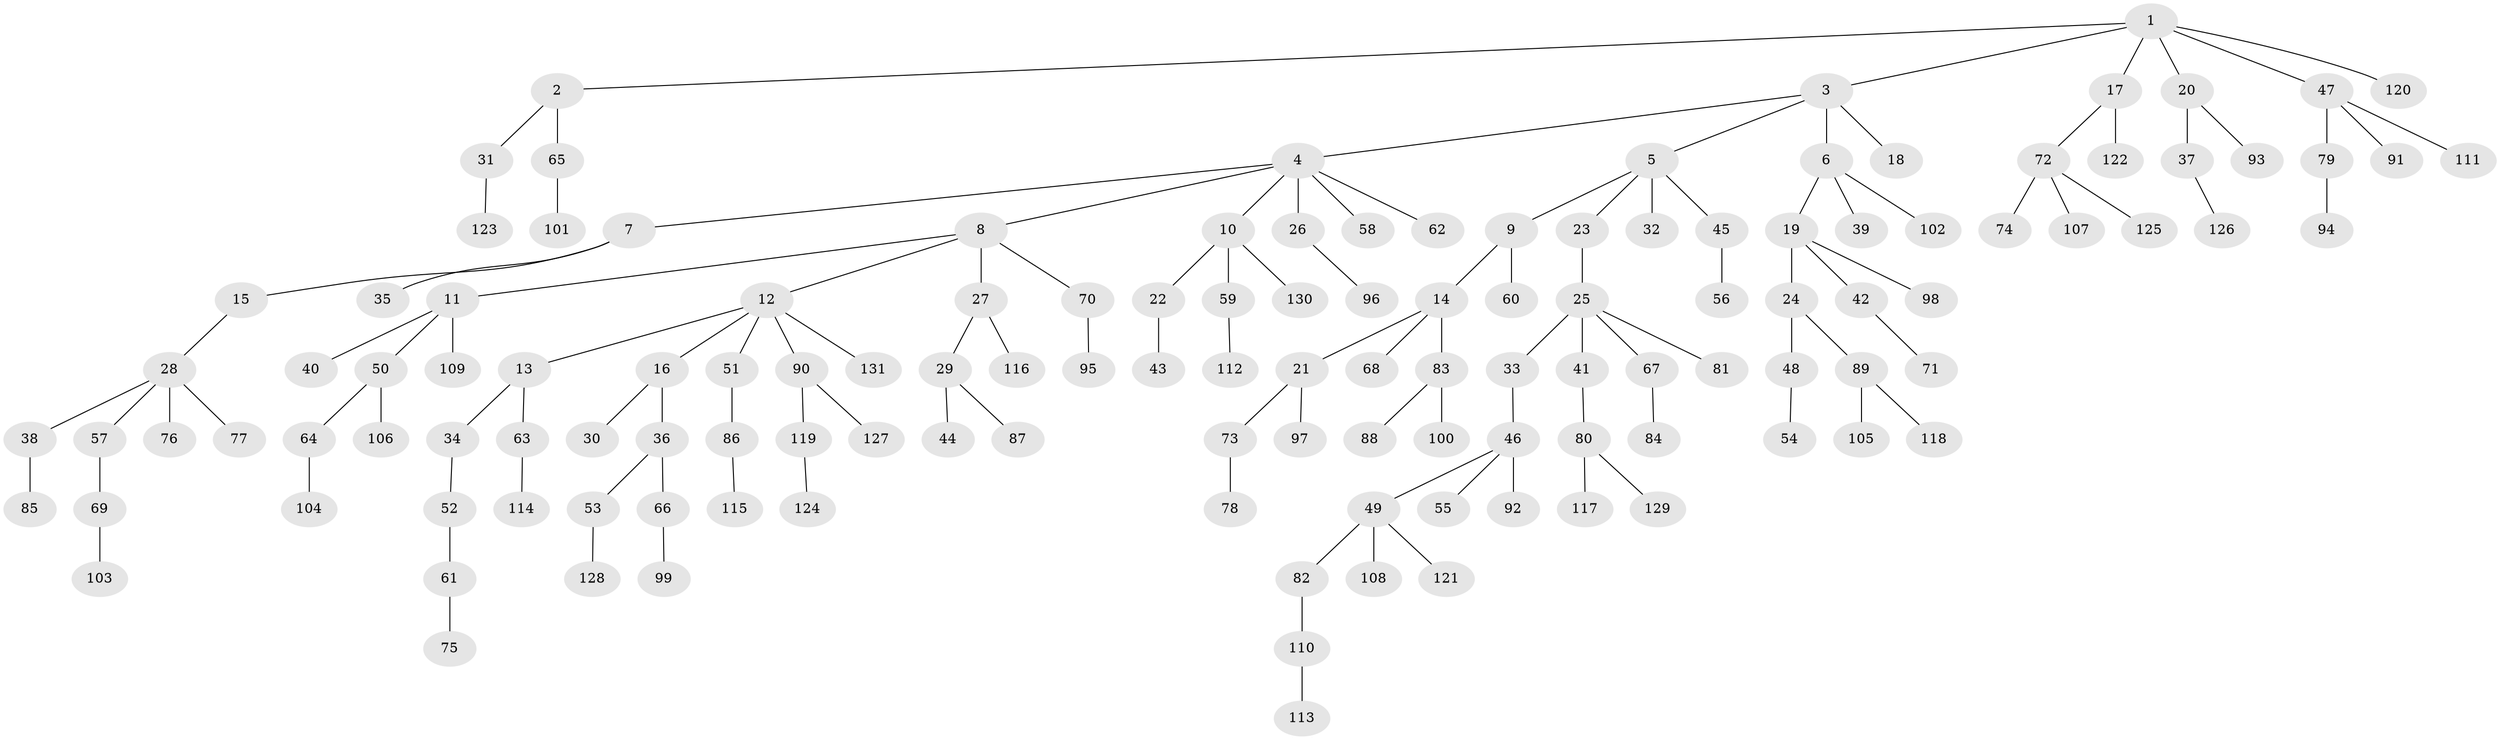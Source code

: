 // coarse degree distribution, {4: 0.1, 3: 0.075, 2: 0.4, 1: 0.4, 5: 0.025}
// Generated by graph-tools (version 1.1) at 2025/37/03/04/25 23:37:27]
// undirected, 131 vertices, 130 edges
graph export_dot {
  node [color=gray90,style=filled];
  1;
  2;
  3;
  4;
  5;
  6;
  7;
  8;
  9;
  10;
  11;
  12;
  13;
  14;
  15;
  16;
  17;
  18;
  19;
  20;
  21;
  22;
  23;
  24;
  25;
  26;
  27;
  28;
  29;
  30;
  31;
  32;
  33;
  34;
  35;
  36;
  37;
  38;
  39;
  40;
  41;
  42;
  43;
  44;
  45;
  46;
  47;
  48;
  49;
  50;
  51;
  52;
  53;
  54;
  55;
  56;
  57;
  58;
  59;
  60;
  61;
  62;
  63;
  64;
  65;
  66;
  67;
  68;
  69;
  70;
  71;
  72;
  73;
  74;
  75;
  76;
  77;
  78;
  79;
  80;
  81;
  82;
  83;
  84;
  85;
  86;
  87;
  88;
  89;
  90;
  91;
  92;
  93;
  94;
  95;
  96;
  97;
  98;
  99;
  100;
  101;
  102;
  103;
  104;
  105;
  106;
  107;
  108;
  109;
  110;
  111;
  112;
  113;
  114;
  115;
  116;
  117;
  118;
  119;
  120;
  121;
  122;
  123;
  124;
  125;
  126;
  127;
  128;
  129;
  130;
  131;
  1 -- 2;
  1 -- 3;
  1 -- 17;
  1 -- 20;
  1 -- 47;
  1 -- 120;
  2 -- 31;
  2 -- 65;
  3 -- 4;
  3 -- 5;
  3 -- 6;
  3 -- 18;
  4 -- 7;
  4 -- 8;
  4 -- 10;
  4 -- 26;
  4 -- 58;
  4 -- 62;
  5 -- 9;
  5 -- 23;
  5 -- 32;
  5 -- 45;
  6 -- 19;
  6 -- 39;
  6 -- 102;
  7 -- 15;
  7 -- 35;
  8 -- 11;
  8 -- 12;
  8 -- 27;
  8 -- 70;
  9 -- 14;
  9 -- 60;
  10 -- 22;
  10 -- 59;
  10 -- 130;
  11 -- 40;
  11 -- 50;
  11 -- 109;
  12 -- 13;
  12 -- 16;
  12 -- 51;
  12 -- 90;
  12 -- 131;
  13 -- 34;
  13 -- 63;
  14 -- 21;
  14 -- 68;
  14 -- 83;
  15 -- 28;
  16 -- 30;
  16 -- 36;
  17 -- 72;
  17 -- 122;
  19 -- 24;
  19 -- 42;
  19 -- 98;
  20 -- 37;
  20 -- 93;
  21 -- 73;
  21 -- 97;
  22 -- 43;
  23 -- 25;
  24 -- 48;
  24 -- 89;
  25 -- 33;
  25 -- 41;
  25 -- 67;
  25 -- 81;
  26 -- 96;
  27 -- 29;
  27 -- 116;
  28 -- 38;
  28 -- 57;
  28 -- 76;
  28 -- 77;
  29 -- 44;
  29 -- 87;
  31 -- 123;
  33 -- 46;
  34 -- 52;
  36 -- 53;
  36 -- 66;
  37 -- 126;
  38 -- 85;
  41 -- 80;
  42 -- 71;
  45 -- 56;
  46 -- 49;
  46 -- 55;
  46 -- 92;
  47 -- 79;
  47 -- 91;
  47 -- 111;
  48 -- 54;
  49 -- 82;
  49 -- 108;
  49 -- 121;
  50 -- 64;
  50 -- 106;
  51 -- 86;
  52 -- 61;
  53 -- 128;
  57 -- 69;
  59 -- 112;
  61 -- 75;
  63 -- 114;
  64 -- 104;
  65 -- 101;
  66 -- 99;
  67 -- 84;
  69 -- 103;
  70 -- 95;
  72 -- 74;
  72 -- 107;
  72 -- 125;
  73 -- 78;
  79 -- 94;
  80 -- 117;
  80 -- 129;
  82 -- 110;
  83 -- 88;
  83 -- 100;
  86 -- 115;
  89 -- 105;
  89 -- 118;
  90 -- 119;
  90 -- 127;
  110 -- 113;
  119 -- 124;
}
